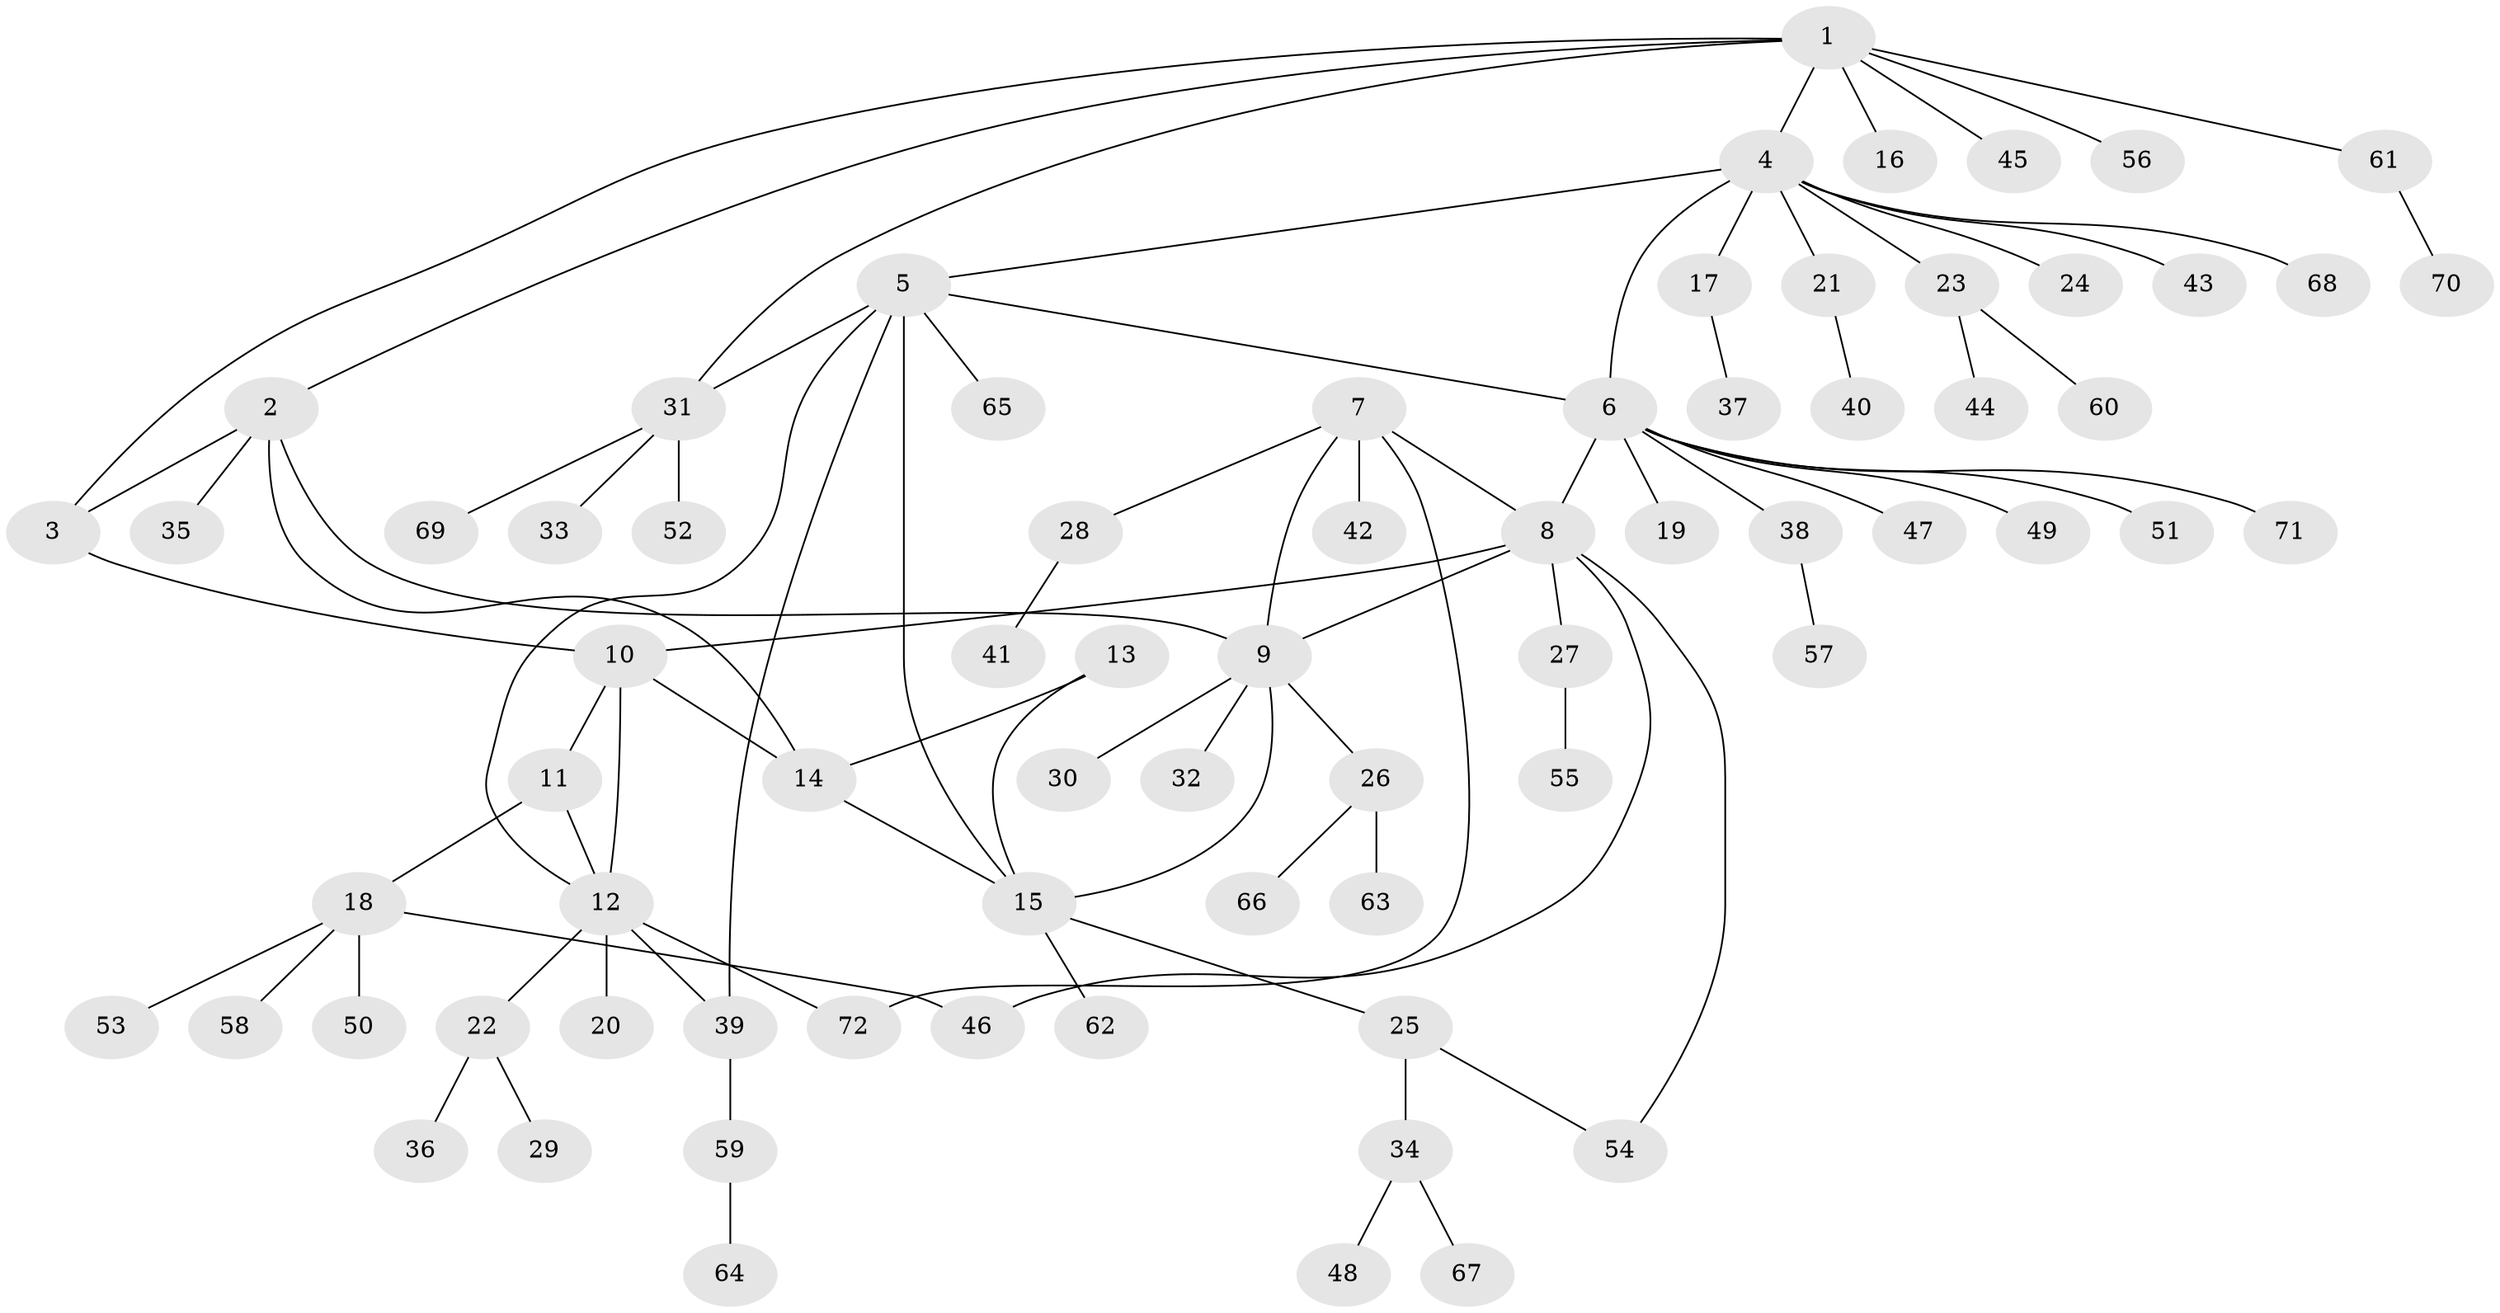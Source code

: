// Generated by graph-tools (version 1.1) at 2025/26/03/09/25 03:26:34]
// undirected, 72 vertices, 87 edges
graph export_dot {
graph [start="1"]
  node [color=gray90,style=filled];
  1;
  2;
  3;
  4;
  5;
  6;
  7;
  8;
  9;
  10;
  11;
  12;
  13;
  14;
  15;
  16;
  17;
  18;
  19;
  20;
  21;
  22;
  23;
  24;
  25;
  26;
  27;
  28;
  29;
  30;
  31;
  32;
  33;
  34;
  35;
  36;
  37;
  38;
  39;
  40;
  41;
  42;
  43;
  44;
  45;
  46;
  47;
  48;
  49;
  50;
  51;
  52;
  53;
  54;
  55;
  56;
  57;
  58;
  59;
  60;
  61;
  62;
  63;
  64;
  65;
  66;
  67;
  68;
  69;
  70;
  71;
  72;
  1 -- 2;
  1 -- 3;
  1 -- 4;
  1 -- 16;
  1 -- 31;
  1 -- 45;
  1 -- 56;
  1 -- 61;
  2 -- 3;
  2 -- 9;
  2 -- 14;
  2 -- 35;
  3 -- 10;
  4 -- 5;
  4 -- 6;
  4 -- 17;
  4 -- 21;
  4 -- 23;
  4 -- 24;
  4 -- 43;
  4 -- 68;
  5 -- 6;
  5 -- 12;
  5 -- 15;
  5 -- 31;
  5 -- 39;
  5 -- 65;
  6 -- 8;
  6 -- 19;
  6 -- 38;
  6 -- 47;
  6 -- 49;
  6 -- 51;
  6 -- 71;
  7 -- 8;
  7 -- 9;
  7 -- 28;
  7 -- 42;
  7 -- 72;
  8 -- 9;
  8 -- 10;
  8 -- 27;
  8 -- 46;
  8 -- 54;
  9 -- 15;
  9 -- 26;
  9 -- 30;
  9 -- 32;
  10 -- 11;
  10 -- 12;
  10 -- 14;
  11 -- 12;
  11 -- 18;
  12 -- 20;
  12 -- 22;
  12 -- 39;
  12 -- 72;
  13 -- 14;
  13 -- 15;
  14 -- 15;
  15 -- 25;
  15 -- 62;
  17 -- 37;
  18 -- 46;
  18 -- 50;
  18 -- 53;
  18 -- 58;
  21 -- 40;
  22 -- 29;
  22 -- 36;
  23 -- 44;
  23 -- 60;
  25 -- 34;
  25 -- 54;
  26 -- 63;
  26 -- 66;
  27 -- 55;
  28 -- 41;
  31 -- 33;
  31 -- 52;
  31 -- 69;
  34 -- 48;
  34 -- 67;
  38 -- 57;
  39 -- 59;
  59 -- 64;
  61 -- 70;
}

